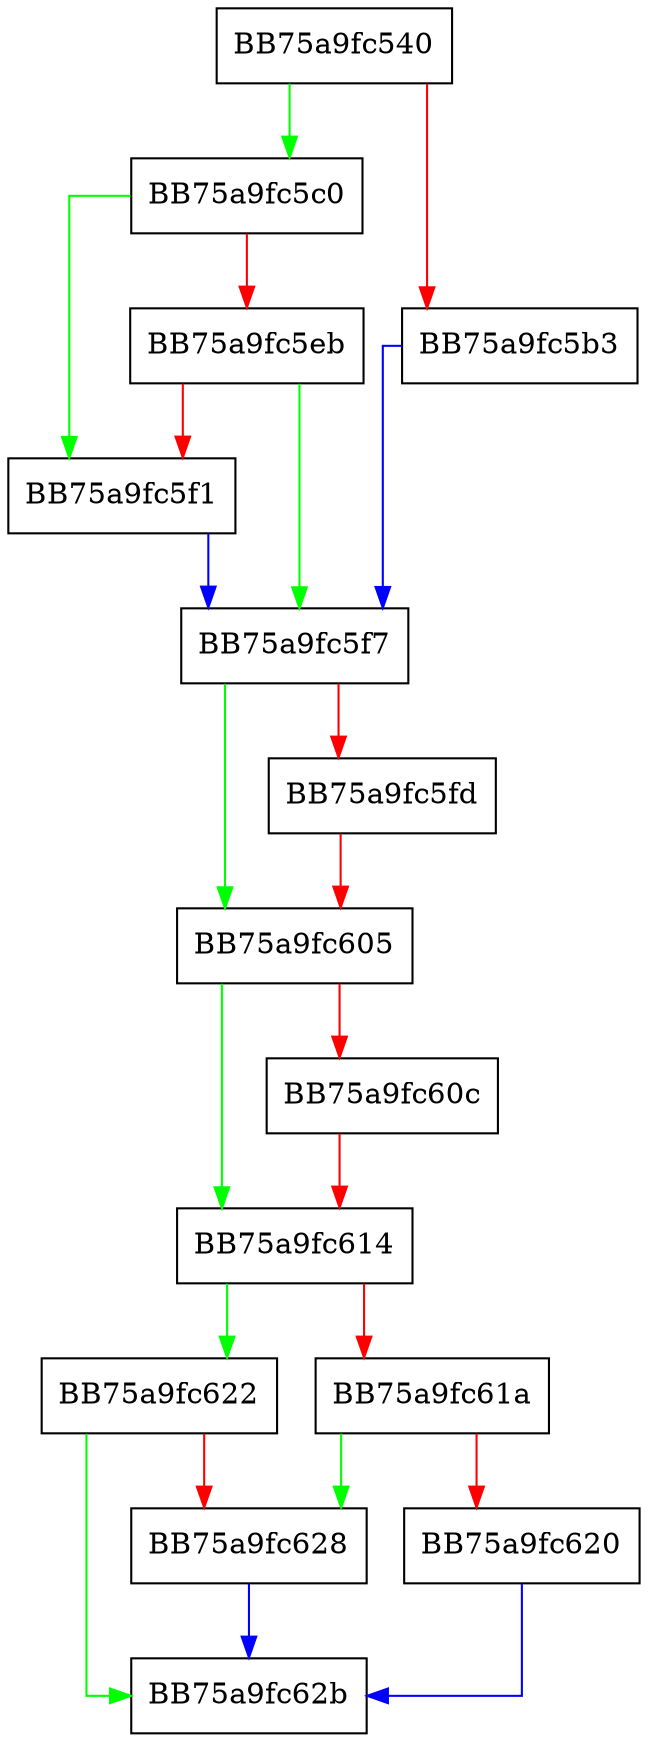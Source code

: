 digraph do_get {
  node [shape="box"];
  graph [splines=ortho];
  BB75a9fc540 -> BB75a9fc5c0 [color="green"];
  BB75a9fc540 -> BB75a9fc5b3 [color="red"];
  BB75a9fc5b3 -> BB75a9fc5f7 [color="blue"];
  BB75a9fc5c0 -> BB75a9fc5f1 [color="green"];
  BB75a9fc5c0 -> BB75a9fc5eb [color="red"];
  BB75a9fc5eb -> BB75a9fc5f7 [color="green"];
  BB75a9fc5eb -> BB75a9fc5f1 [color="red"];
  BB75a9fc5f1 -> BB75a9fc5f7 [color="blue"];
  BB75a9fc5f7 -> BB75a9fc605 [color="green"];
  BB75a9fc5f7 -> BB75a9fc5fd [color="red"];
  BB75a9fc5fd -> BB75a9fc605 [color="red"];
  BB75a9fc605 -> BB75a9fc614 [color="green"];
  BB75a9fc605 -> BB75a9fc60c [color="red"];
  BB75a9fc60c -> BB75a9fc614 [color="red"];
  BB75a9fc614 -> BB75a9fc622 [color="green"];
  BB75a9fc614 -> BB75a9fc61a [color="red"];
  BB75a9fc61a -> BB75a9fc628 [color="green"];
  BB75a9fc61a -> BB75a9fc620 [color="red"];
  BB75a9fc620 -> BB75a9fc62b [color="blue"];
  BB75a9fc622 -> BB75a9fc62b [color="green"];
  BB75a9fc622 -> BB75a9fc628 [color="red"];
  BB75a9fc628 -> BB75a9fc62b [color="blue"];
}